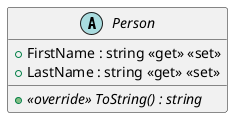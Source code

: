 @startuml
abstract class Person {
    + FirstName : string <<get>> <<set>>
    + LastName : string <<get>> <<set>>
    + {abstract} <<override>> ToString() : string
}
@enduml
